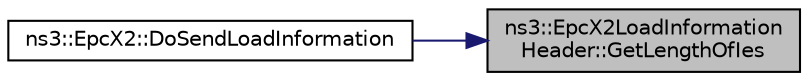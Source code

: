 digraph "ns3::EpcX2LoadInformationHeader::GetLengthOfIes"
{
 // LATEX_PDF_SIZE
  edge [fontname="Helvetica",fontsize="10",labelfontname="Helvetica",labelfontsize="10"];
  node [fontname="Helvetica",fontsize="10",shape=record];
  rankdir="RL";
  Node1 [label="ns3::EpcX2LoadInformation\lHeader::GetLengthOfIes",height=0.2,width=0.4,color="black", fillcolor="grey75", style="filled", fontcolor="black",tooltip="Get length of IEs function."];
  Node1 -> Node2 [dir="back",color="midnightblue",fontsize="10",style="solid",fontname="Helvetica"];
  Node2 [label="ns3::EpcX2::DoSendLoadInformation",height=0.2,width=0.4,color="black", fillcolor="white", style="filled",URL="$classns3_1_1_epc_x2.html#aa6e72c1fe568b09e0527de001ac33d8e",tooltip="Send load information function."];
}
